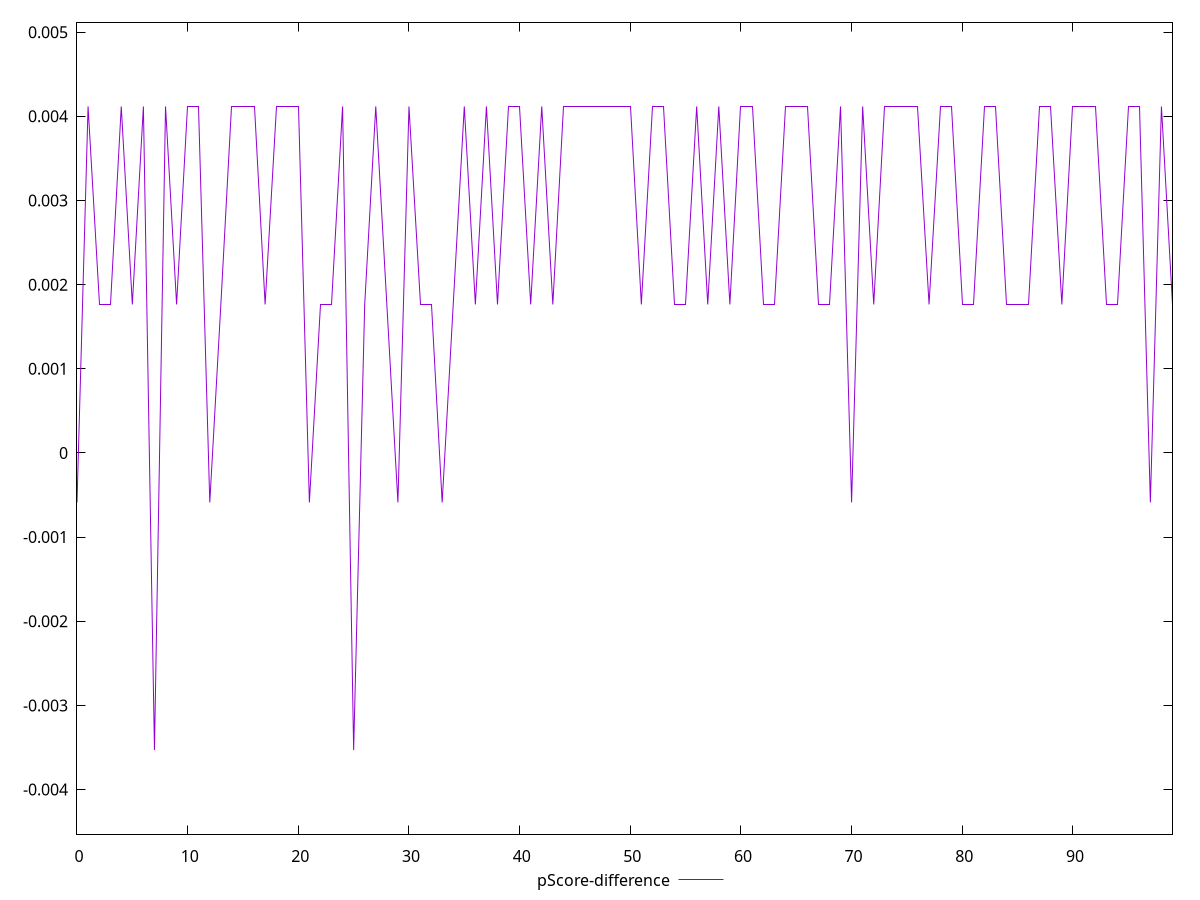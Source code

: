 reset

$pScoreDifference <<EOF
0 -0.0005882352941176672
1 0.0041176470588235314
2 0.0017647058823529321
3 0.0017647058823529321
4 0.0041176470588235314
5 0.0017647058823529321
6 0.0041176470588235314
7 -0.003529411764705878
8 0.0041176470588235314
9 0.0017647058823529321
10 0.0041176470588235314
11 0.0041176470588235314
12 -0.0005882352941176672
13 0.0017647058823529321
14 0.0041176470588235314
15 0.0041176470588235314
16 0.0041176470588235314
17 0.0017647058823529321
18 0.0041176470588235314
19 0.0041176470588235314
20 0.0041176470588235314
21 -0.0005882352941176672
22 0.0017647058823529321
23 0.0017647058823529321
24 0.0041176470588235314
25 -0.003529411764705878
26 0.0017647058823529321
27 0.0041176470588235314
28 0.0017647058823529321
29 -0.0005882352941176672
30 0.0041176470588235314
31 0.0017647058823529321
32 0.0017647058823529321
33 -0.0005882352941176672
34 0.0017647058823529321
35 0.0041176470588235314
36 0.0017647058823529321
37 0.0041176470588235314
38 0.0017647058823529321
39 0.0041176470588235314
40 0.0041176470588235314
41 0.0017647058823529321
42 0.0041176470588235314
43 0.0017647058823529321
44 0.0041176470588235314
45 0.0041176470588235314
46 0.0041176470588235314
47 0.0041176470588235314
48 0.0041176470588235314
49 0.0041176470588235314
50 0.0041176470588235314
51 0.0017647058823529321
52 0.0041176470588235314
53 0.0041176470588235314
54 0.0017647058823529321
55 0.0017647058823529321
56 0.0041176470588235314
57 0.0017647058823529321
58 0.0041176470588235314
59 0.0017647058823529321
60 0.0041176470588235314
61 0.0041176470588235314
62 0.0017647058823529321
63 0.0017647058823529321
64 0.0041176470588235314
65 0.0041176470588235314
66 0.0041176470588235314
67 0.0017647058823529321
68 0.0017647058823529321
69 0.0041176470588235314
70 -0.0005882352941176672
71 0.0041176470588235314
72 0.0017647058823529321
73 0.0041176470588235314
74 0.0041176470588235314
75 0.0041176470588235314
76 0.0041176470588235314
77 0.0017647058823529321
78 0.0041176470588235314
79 0.0041176470588235314
80 0.0017647058823529321
81 0.0017647058823529321
82 0.0041176470588235314
83 0.0041176470588235314
84 0.0017647058823529321
85 0.0017647058823529321
86 0.0017647058823529321
87 0.0041176470588235314
88 0.0041176470588235314
89 0.0017647058823529321
90 0.0041176470588235314
91 0.0041176470588235314
92 0.0041176470588235314
93 0.0017647058823529321
94 0.0017647058823529321
95 0.0041176470588235314
96 0.0041176470588235314
97 -0.0005882352941176672
98 0.0041176470588235314
99 0.0017647058823529321
EOF

set key outside below
set xrange [0:99]
set yrange [-0.004529411764705878:0.0051176470588235315]
set trange [-0.004529411764705878:0.0051176470588235315]
set terminal svg size 640, 500 enhanced background rgb 'white'
set output "reports/report_00033_2021-03-01T14-23-16.841Z/unused-javascript/samples/astro/pScore-difference/values.svg"

plot $pScoreDifference title "pScore-difference" with line

reset
